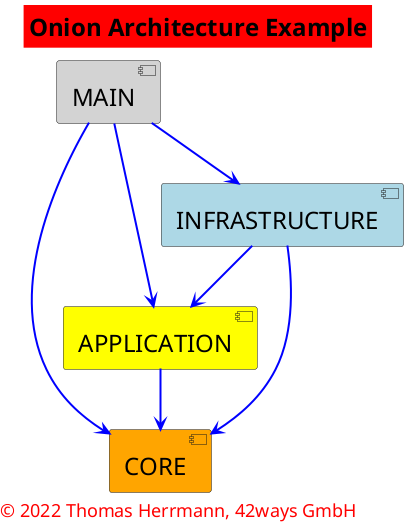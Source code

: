 @startuml

<style>
title {
  FontSize 24
  FontColor Black
  BackgroundColor Red
}
footer {
  HorizontalAlignment left
  FontSize 18
  FontColor red
}
</style>

' skinparam linetype ortho
' skinparam titleBorderRoundCorner 15
' skinparam titleBorderThickness 2
' skinparam titleBorderColor red
' skinparam titleBackgroundColor Red


title Onion Architecture Example

component CORE #orange

component APPLICATION #yellow

component INFRASTRUCTURE #lightblue

component MAIN #lightgray

  MAIN -[#blue,bold]-> INFRASTRUCTURE
  MAIN -[#blue,bold]-> APPLICATION
  MAIN -[#blue,bold]-> CORE

  INFRASTRUCTURE -[#blue,bold]-> APPLICATION
  INFRASTRUCTURE -[#blue,bold]-> CORE

  APPLICATION -[#blue,bold]-> CORE

footer
© 2022 Thomas Herrmann, 42ways GmbH
endfooter

@enduml
